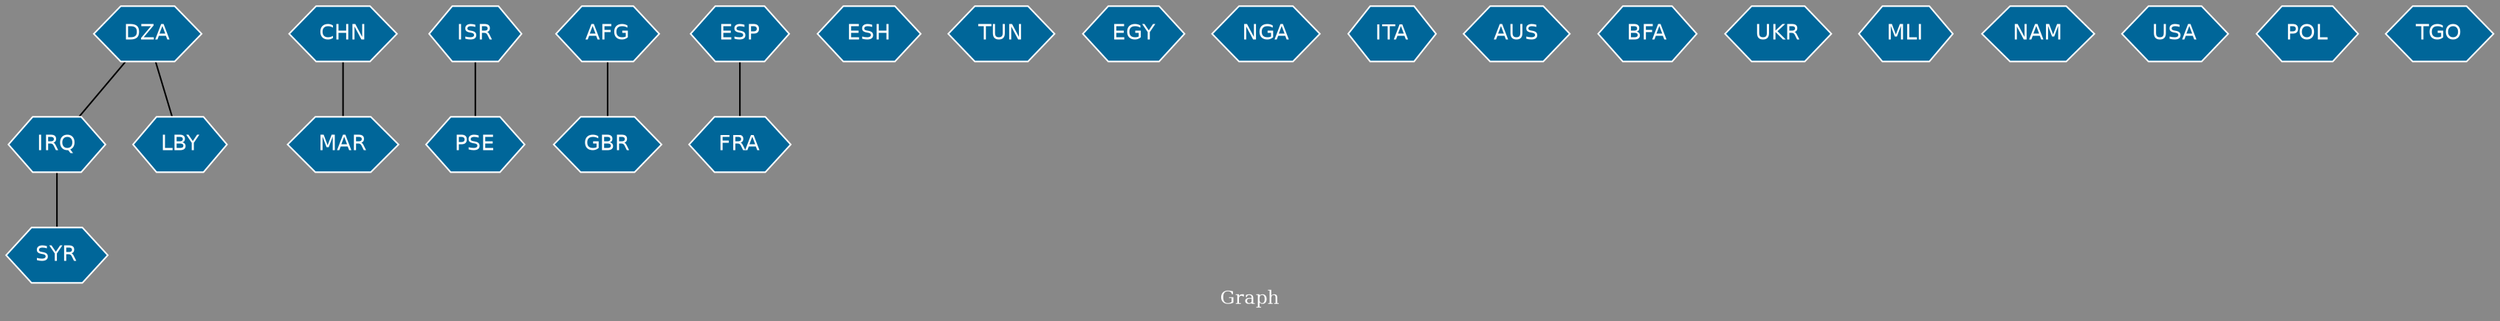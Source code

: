 // Countries together in item graph
graph {
	graph [bgcolor="#888888" fontcolor=white fontsize=12 label="Graph" outputorder=edgesfirst overlap=prism]
	node [color=white fillcolor="#006699" fontcolor=white fontname=Helvetica shape=hexagon style=filled]
	edge [arrowhead=open color=black fontcolor=white fontname=Courier fontsize=12]
		DZA [label=DZA]
		IRQ [label=IRQ]
		LBY [label=LBY]
		MAR [label=MAR]
		ISR [label=ISR]
		AFG [label=AFG]
		FRA [label=FRA]
		ESH [label=ESH]
		GBR [label=GBR]
		ESP [label=ESP]
		TUN [label=TUN]
		EGY [label=EGY]
		NGA [label=NGA]
		PSE [label=PSE]
		ITA [label=ITA]
		AUS [label=AUS]
		BFA [label=BFA]
		UKR [label=UKR]
		SYR [label=SYR]
		MLI [label=MLI]
		NAM [label=NAM]
		CHN [label=CHN]
		USA [label=USA]
		POL [label=POL]
		TGO [label=TGO]
			ISR -- PSE [weight=1]
			CHN -- MAR [weight=1]
			AFG -- GBR [weight=1]
			IRQ -- SYR [weight=1]
			DZA -- IRQ [weight=1]
			DZA -- LBY [weight=1]
			ESP -- FRA [weight=1]
}